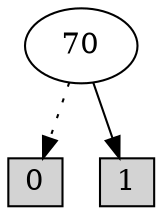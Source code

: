 digraph G {
0 [shape=box, label="0", style=filled, shape=box, height=0.3, width=0.3];
1 [shape=box, label="1", style=filled, shape=box, height=0.3, width=0.3];
142 [label="70"];
142 -> 0 [style=dotted];
142 -> 1 [style=filled];
}
